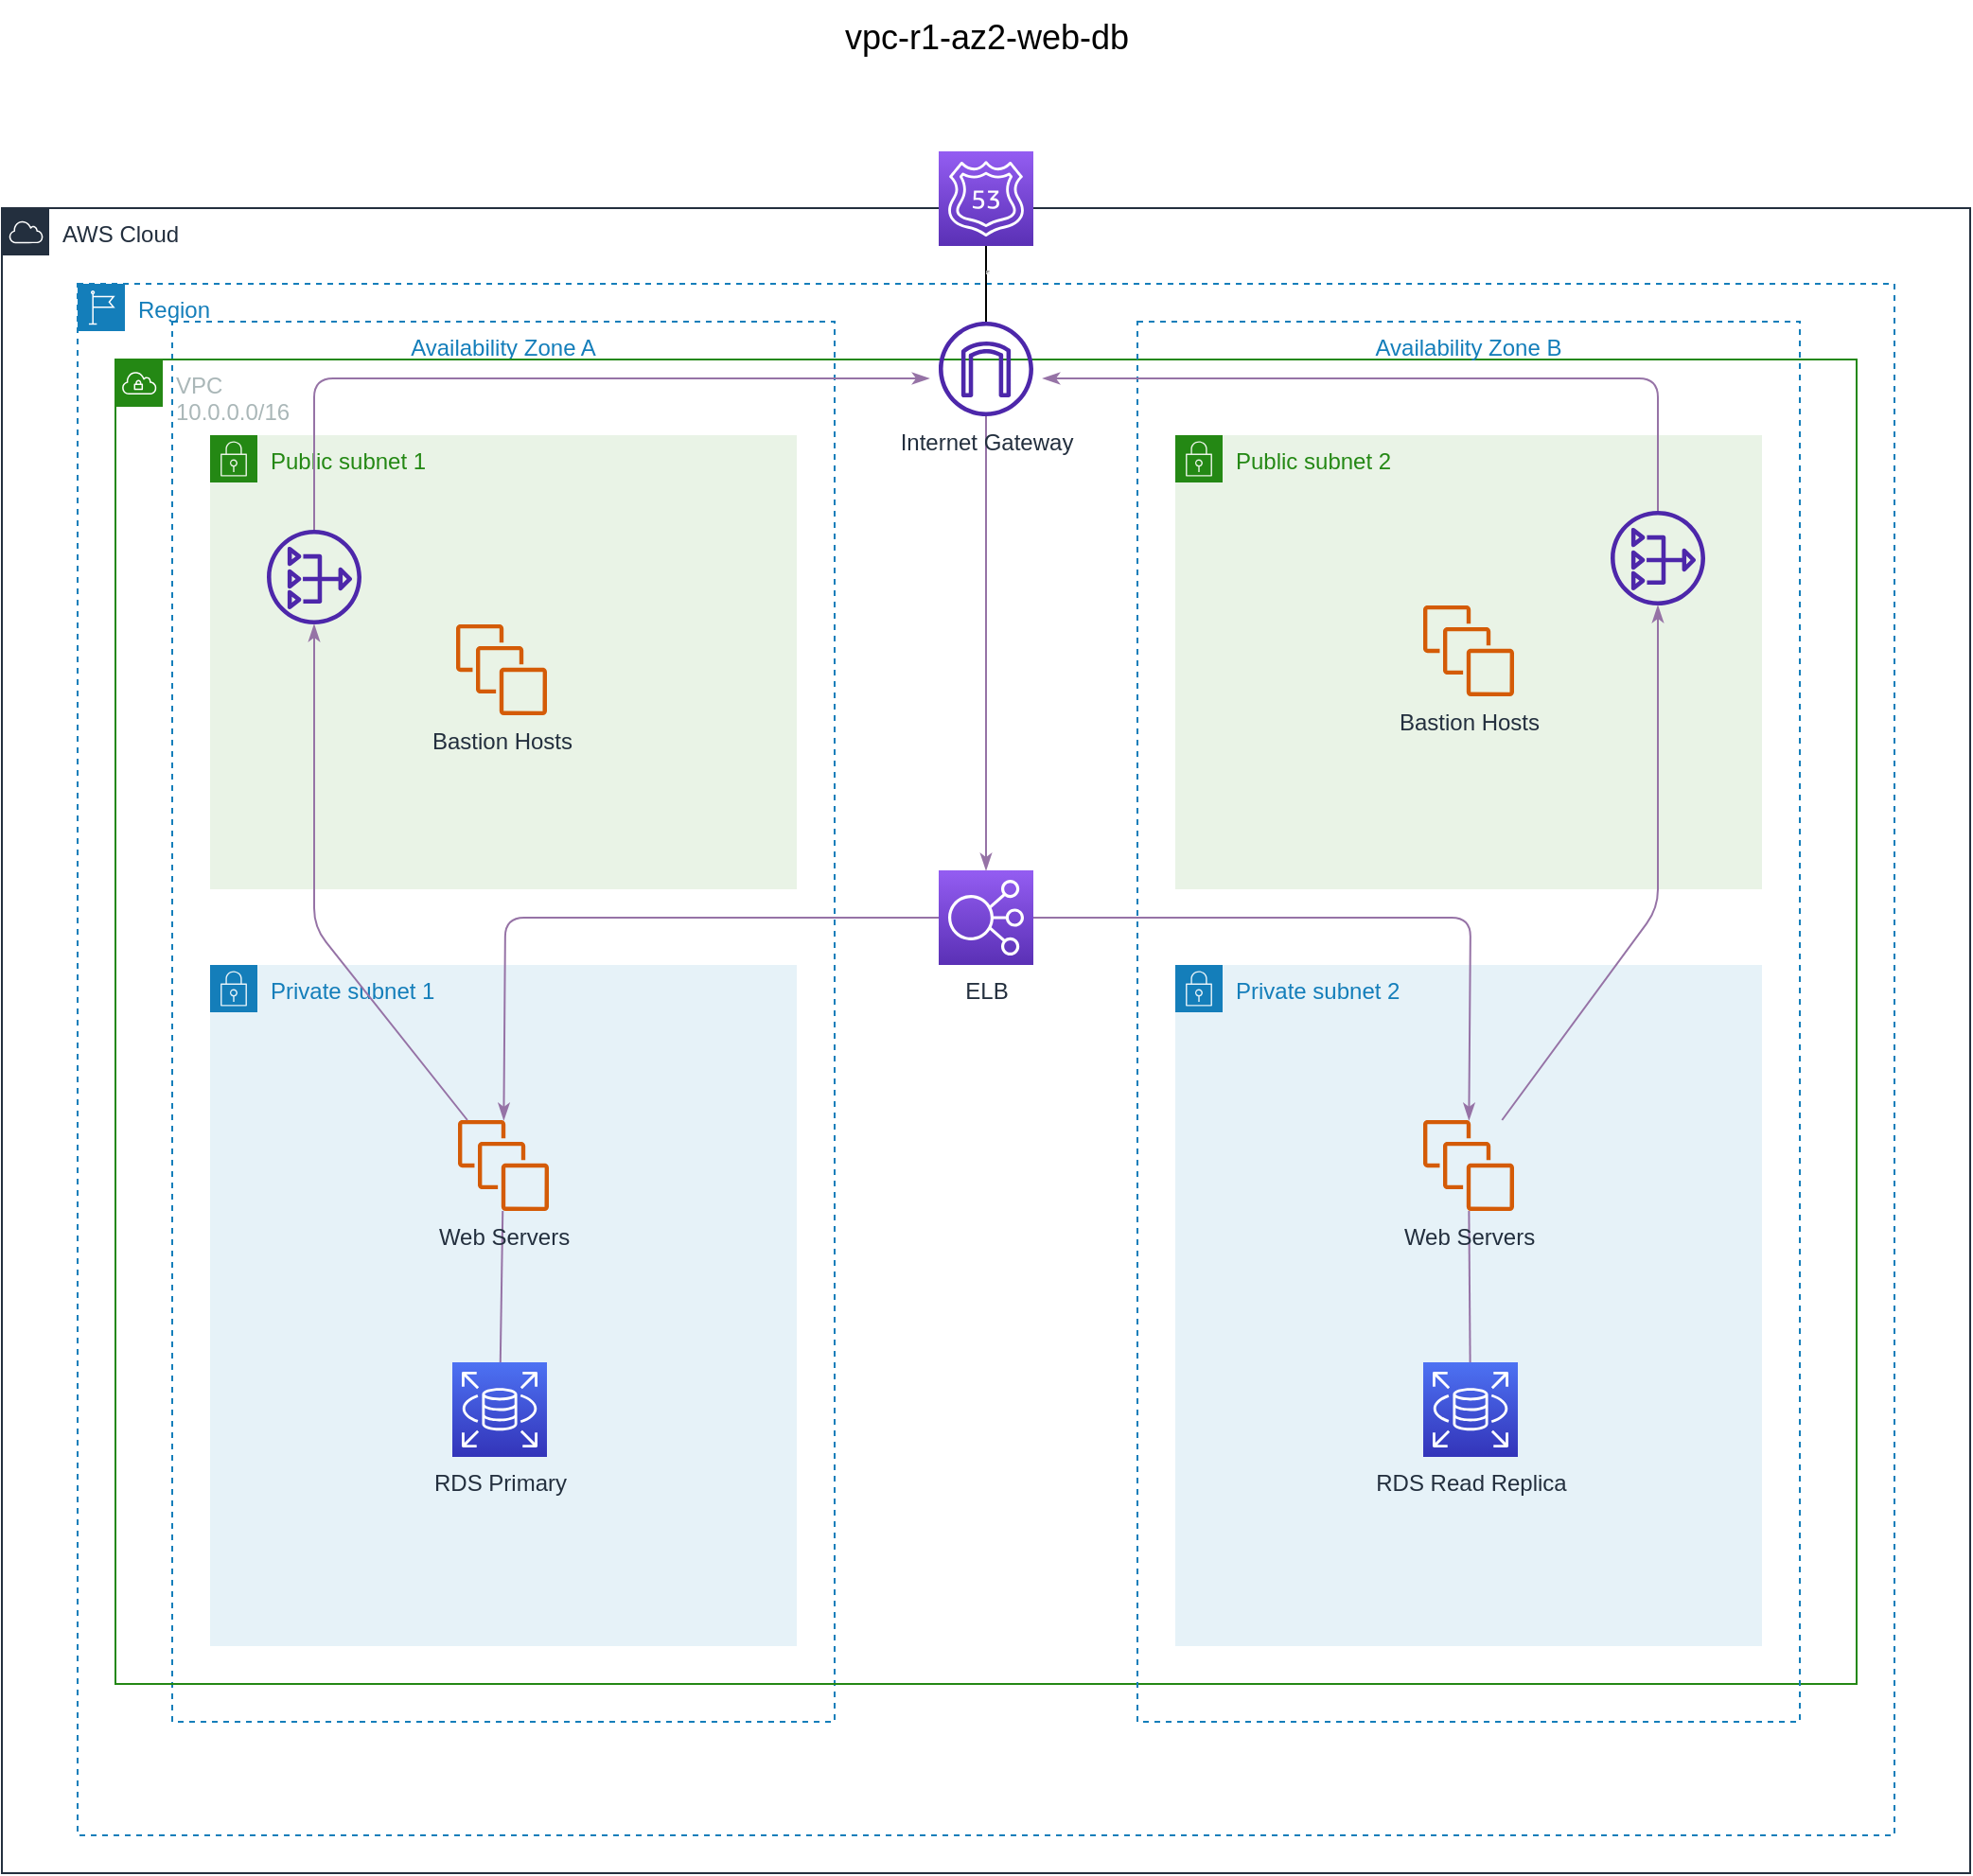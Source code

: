 <mxfile version="20.8.16" type="device"><diagram name="Page-1" id="RVRN6z7Y3mXThmnd-GB7"><mxGraphModel dx="1307" dy="924" grid="1" gridSize="10" guides="1" tooltips="1" connect="1" arrows="1" fold="1" page="1" pageScale="1" pageWidth="1100" pageHeight="1700" math="0" shadow="0"><root><mxCell id="0"/><mxCell id="1" parent="0"/><mxCell id="J4mi_5-vg6hKInEuO256-1" value="AWS Cloud" style="points=[[0,0],[0.25,0],[0.5,0],[0.75,0],[1,0],[1,0.25],[1,0.5],[1,0.75],[1,1],[0.75,1],[0.5,1],[0.25,1],[0,1],[0,0.75],[0,0.5],[0,0.25]];outlineConnect=0;gradientColor=none;html=1;whiteSpace=wrap;fontSize=12;fontStyle=0;container=1;pointerEvents=0;collapsible=0;recursiveResize=0;shape=mxgraph.aws4.group;grIcon=mxgraph.aws4.group_aws_cloud;strokeColor=#232F3E;fillColor=none;verticalAlign=top;align=left;spacingLeft=30;fontColor=#232F3E;dashed=0;movable=1;resizable=1;rotatable=1;deletable=1;editable=1;connectable=1;" vertex="1" parent="1"><mxGeometry x="40" y="120" width="1040" height="880" as="geometry"/></mxCell><mxCell id="J4mi_5-vg6hKInEuO256-9" value="Availability Zone A" style="fillColor=none;strokeColor=#147EBA;dashed=1;verticalAlign=top;fontStyle=0;fontColor=#147EBA;" vertex="1" parent="J4mi_5-vg6hKInEuO256-1"><mxGeometry x="90" y="60" width="350" height="740" as="geometry"/></mxCell><mxCell id="J4mi_5-vg6hKInEuO256-2" value="Region" style="points=[[0,0],[0.25,0],[0.5,0],[0.75,0],[1,0],[1,0.25],[1,0.5],[1,0.75],[1,1],[0.75,1],[0.5,1],[0.25,1],[0,1],[0,0.75],[0,0.5],[0,0.25]];outlineConnect=0;gradientColor=none;html=1;whiteSpace=wrap;fontSize=12;fontStyle=0;container=1;pointerEvents=0;collapsible=0;recursiveResize=0;shape=mxgraph.aws4.group;grIcon=mxgraph.aws4.group_region;strokeColor=#147EBA;fillColor=none;verticalAlign=top;align=left;spacingLeft=30;fontColor=#147EBA;dashed=1;" vertex="1" parent="J4mi_5-vg6hKInEuO256-1"><mxGeometry x="40" y="40" width="960" height="820" as="geometry"/></mxCell><mxCell id="J4mi_5-vg6hKInEuO256-6" value="VPC&lt;br&gt;10.0.0.0/16" style="points=[[0,0],[0.25,0],[0.5,0],[0.75,0],[1,0],[1,0.25],[1,0.5],[1,0.75],[1,1],[0.75,1],[0.5,1],[0.25,1],[0,1],[0,0.75],[0,0.5],[0,0.25]];outlineConnect=0;gradientColor=none;html=1;whiteSpace=wrap;fontSize=12;fontStyle=0;container=1;pointerEvents=0;collapsible=0;recursiveResize=0;shape=mxgraph.aws4.group;grIcon=mxgraph.aws4.group_vpc;strokeColor=#248814;fillColor=none;verticalAlign=top;align=left;spacingLeft=30;fontColor=#AAB7B8;dashed=0;movable=1;resizable=1;rotatable=1;deletable=1;editable=1;connectable=1;" vertex="1" parent="J4mi_5-vg6hKInEuO256-2"><mxGeometry x="20" y="40" width="920" height="700" as="geometry"/></mxCell><mxCell id="J4mi_5-vg6hKInEuO256-29" value="ELB" style="sketch=0;points=[[0,0,0],[0.25,0,0],[0.5,0,0],[0.75,0,0],[1,0,0],[0,1,0],[0.25,1,0],[0.5,1,0],[0.75,1,0],[1,1,0],[0,0.25,0],[0,0.5,0],[0,0.75,0],[1,0.25,0],[1,0.5,0],[1,0.75,0]];outlineConnect=0;fontColor=#232F3E;gradientColor=#945DF2;gradientDirection=north;fillColor=#5A30B5;strokeColor=#ffffff;dashed=0;verticalLabelPosition=bottom;verticalAlign=top;align=center;html=1;fontSize=12;fontStyle=0;aspect=fixed;shape=mxgraph.aws4.resourceIcon;resIcon=mxgraph.aws4.elastic_load_balancing;shadow=0;" vertex="1" parent="J4mi_5-vg6hKInEuO256-6"><mxGeometry x="435" y="270" width="50" height="50" as="geometry"/></mxCell><mxCell id="J4mi_5-vg6hKInEuO256-10" value="Availability Zone B" style="fillColor=none;strokeColor=#147EBA;dashed=1;verticalAlign=top;fontStyle=0;fontColor=#147EBA;" vertex="1" parent="J4mi_5-vg6hKInEuO256-2"><mxGeometry x="560" y="20" width="350" height="740" as="geometry"/></mxCell><mxCell id="J4mi_5-vg6hKInEuO256-16" value="Public subnet 2" style="points=[[0,0],[0.25,0],[0.5,0],[0.75,0],[1,0],[1,0.25],[1,0.5],[1,0.75],[1,1],[0.75,1],[0.5,1],[0.25,1],[0,1],[0,0.75],[0,0.5],[0,0.25]];outlineConnect=0;gradientColor=none;html=1;whiteSpace=wrap;fontSize=12;fontStyle=0;container=1;pointerEvents=0;collapsible=0;recursiveResize=0;shape=mxgraph.aws4.group;grIcon=mxgraph.aws4.group_security_group;grStroke=0;strokeColor=#248814;fillColor=#E9F3E6;verticalAlign=top;align=left;spacingLeft=30;fontColor=#248814;dashed=0;" vertex="1" parent="J4mi_5-vg6hKInEuO256-2"><mxGeometry x="580" y="80" width="310" height="240" as="geometry"/></mxCell><mxCell id="J4mi_5-vg6hKInEuO256-17" value="Private subnet 2" style="points=[[0,0],[0.25,0],[0.5,0],[0.75,0],[1,0],[1,0.25],[1,0.5],[1,0.75],[1,1],[0.75,1],[0.5,1],[0.25,1],[0,1],[0,0.75],[0,0.5],[0,0.25]];outlineConnect=0;gradientColor=none;html=1;whiteSpace=wrap;fontSize=12;fontStyle=0;container=1;pointerEvents=0;collapsible=0;recursiveResize=0;shape=mxgraph.aws4.group;grIcon=mxgraph.aws4.group_security_group;grStroke=0;strokeColor=#147EBA;fillColor=#E6F2F8;verticalAlign=top;align=left;spacingLeft=30;fontColor=#147EBA;dashed=0;" vertex="1" parent="J4mi_5-vg6hKInEuO256-2"><mxGeometry x="580" y="360" width="310" height="360" as="geometry"/></mxCell><mxCell id="J4mi_5-vg6hKInEuO256-44" style="edgeStyle=none;rounded=1;orthogonalLoop=1;jettySize=auto;html=1;fontSize=18;endArrow=none;endFill=0;fillColor=#e1d5e7;strokeColor=#9673a6;" edge="1" parent="J4mi_5-vg6hKInEuO256-17" source="J4mi_5-vg6hKInEuO256-32" target="J4mi_5-vg6hKInEuO256-39"><mxGeometry relative="1" as="geometry"/></mxCell><mxCell id="J4mi_5-vg6hKInEuO256-32" value="Web Servers" style="sketch=0;outlineConnect=0;fontColor=#232F3E;gradientColor=none;fillColor=#D45B07;strokeColor=none;dashed=0;verticalLabelPosition=bottom;verticalAlign=top;align=center;html=1;fontSize=12;fontStyle=0;aspect=fixed;pointerEvents=1;shape=mxgraph.aws4.instances;shadow=0;" vertex="1" parent="J4mi_5-vg6hKInEuO256-17"><mxGeometry x="131" y="82" width="48" height="48" as="geometry"/></mxCell><mxCell id="J4mi_5-vg6hKInEuO256-39" value="RDS Read Replica" style="sketch=0;points=[[0,0,0],[0.25,0,0],[0.5,0,0],[0.75,0,0],[1,0,0],[0,1,0],[0.25,1,0],[0.5,1,0],[0.75,1,0],[1,1,0],[0,0.25,0],[0,0.5,0],[0,0.75,0],[1,0.25,0],[1,0.5,0],[1,0.75,0]];outlineConnect=0;fontColor=#232F3E;gradientColor=#4D72F3;gradientDirection=north;fillColor=#3334B9;strokeColor=#ffffff;dashed=0;verticalLabelPosition=bottom;verticalAlign=top;align=center;html=1;fontSize=12;fontStyle=0;aspect=fixed;shape=mxgraph.aws4.resourceIcon;resIcon=mxgraph.aws4.rds;shadow=0;" vertex="1" parent="J4mi_5-vg6hKInEuO256-17"><mxGeometry x="131" y="210" width="50" height="50" as="geometry"/></mxCell><mxCell id="J4mi_5-vg6hKInEuO256-30" value="" style="edgeStyle=none;rounded=0;orthogonalLoop=1;jettySize=auto;html=1;fontSize=18;endArrow=classicThin;endFill=1;fillColor=#e1d5e7;strokeColor=#9673a6;" edge="1" parent="J4mi_5-vg6hKInEuO256-2" source="J4mi_5-vg6hKInEuO256-18" target="J4mi_5-vg6hKInEuO256-29"><mxGeometry relative="1" as="geometry"/></mxCell><mxCell id="J4mi_5-vg6hKInEuO256-18" value="Internet Gateway" style="outlineConnect=0;fontColor=#232F3E;gradientColor=none;fillColor=#4D27AA;strokeColor=none;dashed=0;verticalLabelPosition=bottom;verticalAlign=top;align=center;html=1;fontSize=12;fontStyle=0;aspect=fixed;pointerEvents=1;shape=mxgraph.aws4.internet_gateway;shadow=0;" vertex="1" parent="J4mi_5-vg6hKInEuO256-2"><mxGeometry x="455" y="20" width="50" height="50" as="geometry"/></mxCell><mxCell id="J4mi_5-vg6hKInEuO256-34" value="Bastion Hosts" style="sketch=0;outlineConnect=0;fontColor=#232F3E;gradientColor=none;fillColor=#D45B07;strokeColor=none;dashed=0;verticalLabelPosition=bottom;verticalAlign=top;align=center;html=1;fontSize=12;fontStyle=0;aspect=fixed;pointerEvents=1;shape=mxgraph.aws4.instances;shadow=0;" vertex="1" parent="J4mi_5-vg6hKInEuO256-2"><mxGeometry x="711" y="170" width="48" height="48" as="geometry"/></mxCell><mxCell id="J4mi_5-vg6hKInEuO256-49" style="edgeStyle=none;rounded=1;orthogonalLoop=1;jettySize=auto;html=1;fontSize=18;endArrow=classicThin;endFill=1;fillColor=#e1d5e7;strokeColor=#9673a6;" edge="1" parent="J4mi_5-vg6hKInEuO256-2" source="J4mi_5-vg6hKInEuO256-36"><mxGeometry relative="1" as="geometry"><mxPoint x="510" y="50" as="targetPoint"/><Array as="points"><mxPoint x="835" y="50"/></Array></mxGeometry></mxCell><mxCell id="J4mi_5-vg6hKInEuO256-36" value="" style="sketch=0;outlineConnect=0;fontColor=#232F3E;gradientColor=none;fillColor=#4D27AA;strokeColor=none;dashed=0;verticalLabelPosition=bottom;verticalAlign=top;align=center;html=1;fontSize=12;fontStyle=0;aspect=fixed;pointerEvents=1;shape=mxgraph.aws4.nat_gateway;shadow=0;" vertex="1" parent="J4mi_5-vg6hKInEuO256-2"><mxGeometry x="810" y="120" width="50" height="50" as="geometry"/></mxCell><mxCell id="J4mi_5-vg6hKInEuO256-42" style="edgeStyle=none;rounded=1;orthogonalLoop=1;jettySize=auto;html=1;fontSize=18;endArrow=classicThin;endFill=1;fillColor=#e1d5e7;strokeColor=#9673a6;" edge="1" parent="J4mi_5-vg6hKInEuO256-2" source="J4mi_5-vg6hKInEuO256-29" target="J4mi_5-vg6hKInEuO256-32"><mxGeometry relative="1" as="geometry"><Array as="points"><mxPoint x="736" y="335"/></Array></mxGeometry></mxCell><mxCell id="J4mi_5-vg6hKInEuO256-56" style="edgeStyle=none;rounded=1;orthogonalLoop=1;jettySize=auto;html=1;fontSize=18;endArrow=classicThin;endFill=1;fillColor=#e1d5e7;strokeColor=#9673a6;" edge="1" parent="J4mi_5-vg6hKInEuO256-2" source="J4mi_5-vg6hKInEuO256-32" target="J4mi_5-vg6hKInEuO256-36"><mxGeometry relative="1" as="geometry"><Array as="points"><mxPoint x="835" y="330"/></Array></mxGeometry></mxCell><mxCell id="J4mi_5-vg6hKInEuO256-13" value="Public subnet 1&lt;br&gt;" style="points=[[0,0],[0.25,0],[0.5,0],[0.75,0],[1,0],[1,0.25],[1,0.5],[1,0.75],[1,1],[0.75,1],[0.5,1],[0.25,1],[0,1],[0,0.75],[0,0.5],[0,0.25]];outlineConnect=0;gradientColor=none;html=1;whiteSpace=wrap;fontSize=12;fontStyle=0;container=1;pointerEvents=0;collapsible=0;recursiveResize=0;shape=mxgraph.aws4.group;grIcon=mxgraph.aws4.group_security_group;grStroke=0;strokeColor=#248814;fillColor=#E9F3E6;verticalAlign=top;align=left;spacingLeft=30;fontColor=#248814;dashed=0;" vertex="1" parent="J4mi_5-vg6hKInEuO256-1"><mxGeometry x="110" y="120" width="310" height="240" as="geometry"/></mxCell><mxCell id="J4mi_5-vg6hKInEuO256-14" value="Private subnet 1" style="points=[[0,0],[0.25,0],[0.5,0],[0.75,0],[1,0],[1,0.25],[1,0.5],[1,0.75],[1,1],[0.75,1],[0.5,1],[0.25,1],[0,1],[0,0.75],[0,0.5],[0,0.25]];outlineConnect=0;gradientColor=none;html=1;whiteSpace=wrap;fontSize=12;fontStyle=0;container=1;pointerEvents=0;collapsible=0;recursiveResize=0;shape=mxgraph.aws4.group;grIcon=mxgraph.aws4.group_security_group;grStroke=0;strokeColor=#147EBA;fillColor=#E6F2F8;verticalAlign=top;align=left;spacingLeft=30;fontColor=#147EBA;dashed=0;" vertex="1" parent="J4mi_5-vg6hKInEuO256-1"><mxGeometry x="110" y="400" width="310" height="360" as="geometry"/></mxCell><mxCell id="J4mi_5-vg6hKInEuO256-43" style="edgeStyle=none;rounded=1;orthogonalLoop=1;jettySize=auto;html=1;fontSize=18;endArrow=none;endFill=0;fillColor=#e1d5e7;strokeColor=#9673a6;" edge="1" parent="J4mi_5-vg6hKInEuO256-14" source="J4mi_5-vg6hKInEuO256-31" target="J4mi_5-vg6hKInEuO256-37"><mxGeometry relative="1" as="geometry"/></mxCell><mxCell id="J4mi_5-vg6hKInEuO256-31" value="Web Servers" style="sketch=0;outlineConnect=0;fontColor=#232F3E;gradientColor=none;fillColor=#D45B07;strokeColor=none;dashed=0;verticalLabelPosition=bottom;verticalAlign=top;align=center;html=1;fontSize=12;fontStyle=0;aspect=fixed;pointerEvents=1;shape=mxgraph.aws4.instances;shadow=0;" vertex="1" parent="J4mi_5-vg6hKInEuO256-14"><mxGeometry x="131" y="82" width="48" height="48" as="geometry"/></mxCell><mxCell id="J4mi_5-vg6hKInEuO256-37" value="RDS Primary" style="sketch=0;points=[[0,0,0],[0.25,0,0],[0.5,0,0],[0.75,0,0],[1,0,0],[0,1,0],[0.25,1,0],[0.5,1,0],[0.75,1,0],[1,1,0],[0,0.25,0],[0,0.5,0],[0,0.75,0],[1,0.25,0],[1,0.5,0],[1,0.75,0]];outlineConnect=0;fontColor=#232F3E;gradientColor=#4D72F3;gradientDirection=north;fillColor=#3334B9;strokeColor=#ffffff;dashed=0;verticalLabelPosition=bottom;verticalAlign=top;align=center;html=1;fontSize=12;fontStyle=0;aspect=fixed;shape=mxgraph.aws4.resourceIcon;resIcon=mxgraph.aws4.rds;shadow=0;" vertex="1" parent="J4mi_5-vg6hKInEuO256-14"><mxGeometry x="128" y="210" width="50" height="50" as="geometry"/></mxCell><mxCell id="J4mi_5-vg6hKInEuO256-48" style="edgeStyle=none;rounded=1;orthogonalLoop=1;jettySize=auto;html=1;fontSize=18;endArrow=classicThin;endFill=1;fillColor=#e1d5e7;strokeColor=#9673a6;" edge="1" parent="J4mi_5-vg6hKInEuO256-1" source="J4mi_5-vg6hKInEuO256-35"><mxGeometry relative="1" as="geometry"><mxPoint x="490" y="90" as="targetPoint"/><Array as="points"><mxPoint x="165" y="90"/></Array></mxGeometry></mxCell><mxCell id="J4mi_5-vg6hKInEuO256-35" value="" style="sketch=0;outlineConnect=0;fontColor=#232F3E;gradientColor=none;fillColor=#4D27AA;strokeColor=none;dashed=0;verticalLabelPosition=bottom;verticalAlign=top;align=center;html=1;fontSize=12;fontStyle=0;aspect=fixed;pointerEvents=1;shape=mxgraph.aws4.nat_gateway;shadow=0;" vertex="1" parent="J4mi_5-vg6hKInEuO256-1"><mxGeometry x="140" y="170" width="50" height="50" as="geometry"/></mxCell><mxCell id="J4mi_5-vg6hKInEuO256-33" value="Bastion Hosts" style="sketch=0;outlineConnect=0;fontColor=#232F3E;gradientColor=none;fillColor=#D45B07;strokeColor=none;dashed=0;verticalLabelPosition=bottom;verticalAlign=top;align=center;html=1;fontSize=12;fontStyle=0;aspect=fixed;pointerEvents=1;shape=mxgraph.aws4.instances;shadow=0;" vertex="1" parent="J4mi_5-vg6hKInEuO256-1"><mxGeometry x="240" y="220" width="48" height="48" as="geometry"/></mxCell><mxCell id="J4mi_5-vg6hKInEuO256-41" style="edgeStyle=none;rounded=1;orthogonalLoop=1;jettySize=auto;html=1;fontSize=18;endArrow=classicThin;endFill=1;fillColor=#e1d5e7;strokeColor=#9673a6;" edge="1" parent="J4mi_5-vg6hKInEuO256-1" source="J4mi_5-vg6hKInEuO256-29" target="J4mi_5-vg6hKInEuO256-31"><mxGeometry relative="1" as="geometry"><Array as="points"><mxPoint x="266" y="375"/></Array></mxGeometry></mxCell><mxCell id="J4mi_5-vg6hKInEuO256-47" style="edgeStyle=none;rounded=1;orthogonalLoop=1;jettySize=auto;html=1;fontSize=18;endArrow=classicThin;endFill=1;fillColor=#e1d5e7;strokeColor=#9673a6;" edge="1" parent="J4mi_5-vg6hKInEuO256-1" source="J4mi_5-vg6hKInEuO256-31" target="J4mi_5-vg6hKInEuO256-35"><mxGeometry relative="1" as="geometry"><Array as="points"><mxPoint x="165" y="380"/></Array></mxGeometry></mxCell><mxCell id="J4mi_5-vg6hKInEuO256-11" value="&lt;font style=&quot;font-size: 18px;&quot;&gt;vpc-r1-az2-web-db&lt;/font&gt;" style="text;html=1;align=center;verticalAlign=middle;resizable=0;points=[];autosize=1;strokeColor=none;fillColor=none;" vertex="1" parent="1"><mxGeometry x="475" y="10" width="170" height="40" as="geometry"/></mxCell><mxCell id="J4mi_5-vg6hKInEuO256-23" style="rounded=0;orthogonalLoop=1;jettySize=auto;html=1;fontSize=18;endArrow=none;endFill=0;" edge="1" parent="1" source="J4mi_5-vg6hKInEuO256-20" target="J4mi_5-vg6hKInEuO256-18"><mxGeometry relative="1" as="geometry"><Array as="points"><mxPoint x="560" y="170"/></Array></mxGeometry></mxCell><mxCell id="J4mi_5-vg6hKInEuO256-20" value="&lt;hr&gt;" style="sketch=0;points=[[0,0,0],[0.25,0,0],[0.5,0,0],[0.75,0,0],[1,0,0],[0,1,0],[0.25,1,0],[0.5,1,0],[0.75,1,0],[1,1,0],[0,0.25,0],[0,0.5,0],[0,0.75,0],[1,0.25,0],[1,0.5,0],[1,0.75,0]];outlineConnect=0;fontColor=#232F3E;gradientColor=#945DF2;gradientDirection=north;fillColor=#5A30B5;strokeColor=#ffffff;dashed=0;verticalLabelPosition=bottom;verticalAlign=top;align=center;html=1;fontSize=12;fontStyle=0;aspect=fixed;shape=mxgraph.aws4.resourceIcon;resIcon=mxgraph.aws4.route_53;" vertex="1" parent="1"><mxGeometry x="535" y="90" width="50" height="50" as="geometry"/></mxCell></root></mxGraphModel></diagram></mxfile>